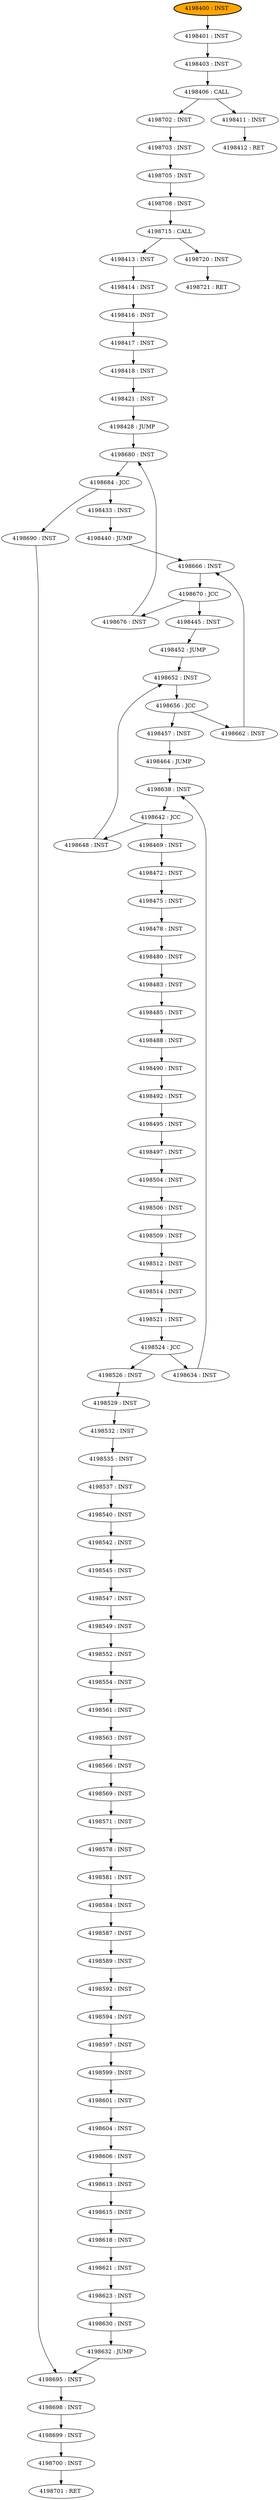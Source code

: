 Digraph G {
"41984000" [label = "4198400 : INST " style="filled,bold",fillcolor="orange"];
"41984000" -> "41984010" ;
"41984010" [label = "4198401 : INST "];
"41984010" -> "41984030" ;
"41984030" [label = "4198403 : INST "];
"41984030" -> "41984060" ;
"41984060" [label = "4198406 : CALL "];
"41984060" -> "41987020" ;
"41984060" -> "41984110" ;
"41987020" [label = "4198702 : INST "];
"41987020" -> "41987030" ;
"41987030" [label = "4198703 : INST "];
"41987030" -> "41987050" ;
"41987050" [label = "4198705 : INST "];
"41987050" -> "41987080" ;
"41987080" [label = "4198708 : INST "];
"41987080" -> "41987150" ;
"41987150" [label = "4198715 : CALL "];
"41987150" -> "41984130" ;
"41987150" -> "41987200" ;
"41984130" [label = "4198413 : INST "];
"41984130" -> "41984140" ;
"41984140" [label = "4198414 : INST "];
"41984140" -> "41984160" ;
"41984160" [label = "4198416 : INST "];
"41984160" -> "41984170" ;
"41984170" [label = "4198417 : INST "];
"41984170" -> "41984180" ;
"41984180" [label = "4198418 : INST "];
"41984180" -> "41984210" ;
"41984210" [label = "4198421 : INST "];
"41984210" -> "41984280" ;
"41984280" [label = "4198428 : JUMP "];
"41984280" -> "41986800" ;
"41986800" [label = "4198680 : INST "];
"41986800" -> "41986840" ;
"41986840" [label = "4198684 : JCC "];
"41986840" -> "41984330" ;
"41986840" -> "41986900" ;
"41984330" [label = "4198433 : INST "];
"41984330" -> "41984400" ;
"41984400" [label = "4198440 : JUMP "];
"41984400" -> "41986660" ;
"41986660" [label = "4198666 : INST "];
"41986660" -> "41986700" ;
"41986700" [label = "4198670 : JCC "];
"41986700" -> "41984450" ;
"41986700" -> "41986760" ;
"41984450" [label = "4198445 : INST "];
"41984450" -> "41984520" ;
"41984520" [label = "4198452 : JUMP "];
"41984520" -> "41986520" ;
"41986520" [label = "4198652 : INST "];
"41986520" -> "41986560" ;
"41986560" [label = "4198656 : JCC "];
"41986560" -> "41984570" ;
"41986560" -> "41986620" ;
"41984570" [label = "4198457 : INST "];
"41984570" -> "41984640" ;
"41984640" [label = "4198464 : JUMP "];
"41984640" -> "41986380" ;
"41986380" [label = "4198638 : INST "];
"41986380" -> "41986420" ;
"41986420" [label = "4198642 : JCC "];
"41986420" -> "41984690" ;
"41986420" -> "41986480" ;
"41984690" [label = "4198469 : INST "];
"41984690" -> "41984720" ;
"41984720" [label = "4198472 : INST "];
"41984720" -> "41984750" ;
"41984750" [label = "4198475 : INST "];
"41984750" -> "41984780" ;
"41984780" [label = "4198478 : INST "];
"41984780" -> "41984800" ;
"41984800" [label = "4198480 : INST "];
"41984800" -> "41984830" ;
"41984830" [label = "4198483 : INST "];
"41984830" -> "41984850" ;
"41984850" [label = "4198485 : INST "];
"41984850" -> "41984880" ;
"41984880" [label = "4198488 : INST "];
"41984880" -> "41984900" ;
"41984900" [label = "4198490 : INST "];
"41984900" -> "41984920" ;
"41984920" [label = "4198492 : INST "];
"41984920" -> "41984950" ;
"41984950" [label = "4198495 : INST "];
"41984950" -> "41984970" ;
"41984970" [label = "4198497 : INST "];
"41984970" -> "41985040" ;
"41985040" [label = "4198504 : INST "];
"41985040" -> "41985060" ;
"41985060" [label = "4198506 : INST "];
"41985060" -> "41985090" ;
"41985090" [label = "4198509 : INST "];
"41985090" -> "41985120" ;
"41985120" [label = "4198512 : INST "];
"41985120" -> "41985140" ;
"41985140" [label = "4198514 : INST "];
"41985140" -> "41985210" ;
"41985210" [label = "4198521 : INST "];
"41985210" -> "41985240" ;
"41985240" [label = "4198524 : JCC "];
"41985240" -> "41986340" ;
"41985240" -> "41985260" ;
"41986340" [label = "4198634 : INST "];
"41986340" -> "41986380" ;
"41985260" [label = "4198526 : INST "];
"41985260" -> "41985290" ;
"41985290" [label = "4198529 : INST "];
"41985290" -> "41985320" ;
"41985320" [label = "4198532 : INST "];
"41985320" -> "41985350" ;
"41985350" [label = "4198535 : INST "];
"41985350" -> "41985370" ;
"41985370" [label = "4198537 : INST "];
"41985370" -> "41985400" ;
"41985400" [label = "4198540 : INST "];
"41985400" -> "41985420" ;
"41985420" [label = "4198542 : INST "];
"41985420" -> "41985450" ;
"41985450" [label = "4198545 : INST "];
"41985450" -> "41985470" ;
"41985470" [label = "4198547 : INST "];
"41985470" -> "41985490" ;
"41985490" [label = "4198549 : INST "];
"41985490" -> "41985520" ;
"41985520" [label = "4198552 : INST "];
"41985520" -> "41985540" ;
"41985540" [label = "4198554 : INST "];
"41985540" -> "41985610" ;
"41985610" [label = "4198561 : INST "];
"41985610" -> "41985630" ;
"41985630" [label = "4198563 : INST "];
"41985630" -> "41985660" ;
"41985660" [label = "4198566 : INST "];
"41985660" -> "41985690" ;
"41985690" [label = "4198569 : INST "];
"41985690" -> "41985710" ;
"41985710" [label = "4198571 : INST "];
"41985710" -> "41985780" ;
"41985780" [label = "4198578 : INST "];
"41985780" -> "41985810" ;
"41985810" [label = "4198581 : INST "];
"41985810" -> "41985840" ;
"41985840" [label = "4198584 : INST "];
"41985840" -> "41985870" ;
"41985870" [label = "4198587 : INST "];
"41985870" -> "41985890" ;
"41985890" [label = "4198589 : INST "];
"41985890" -> "41985920" ;
"41985920" [label = "4198592 : INST "];
"41985920" -> "41985940" ;
"41985940" [label = "4198594 : INST "];
"41985940" -> "41985970" ;
"41985970" [label = "4198597 : INST "];
"41985970" -> "41985990" ;
"41985990" [label = "4198599 : INST "];
"41985990" -> "41986010" ;
"41986010" [label = "4198601 : INST "];
"41986010" -> "41986040" ;
"41986040" [label = "4198604 : INST "];
"41986040" -> "41986060" ;
"41986060" [label = "4198606 : INST "];
"41986060" -> "41986130" ;
"41986130" [label = "4198613 : INST "];
"41986130" -> "41986150" ;
"41986150" [label = "4198615 : INST "];
"41986150" -> "41986180" ;
"41986180" [label = "4198618 : INST "];
"41986180" -> "41986210" ;
"41986210" [label = "4198621 : INST "];
"41986210" -> "41986230" ;
"41986230" [label = "4198623 : INST "];
"41986230" -> "41986300" ;
"41986300" [label = "4198630 : INST "];
"41986300" -> "41986320" ;
"41986320" [label = "4198632 : JUMP "];
"41986320" -> "41986950" ;
"41986950" [label = "4198695 : INST "];
"41986950" -> "41986980" ;
"41986980" [label = "4198698 : INST "];
"41986980" -> "41986990" ;
"41986990" [label = "4198699 : INST "];
"41986990" -> "41987000" ;
"41987000" [label = "4198700 : INST "];
"41987000" -> "41987010" ;
"41987010" [label = "4198701 : RET "];
"41986480" [label = "4198648 : INST "];
"41986480" -> "41986520" ;
"41986620" [label = "4198662 : INST "];
"41986620" -> "41986660" ;
"41986760" [label = "4198676 : INST "];
"41986760" -> "41986800" ;
"41986900" [label = "4198690 : INST "];
"41986900" -> "41986950" ;
"41987200" [label = "4198720 : INST "];
"41987200" -> "41987210" ;
"41987210" [label = "4198721 : RET "];
"41984110" [label = "4198411 : INST "];
"41984110" -> "41984120" ;
"41984120" [label = "4198412 : RET "];
}
